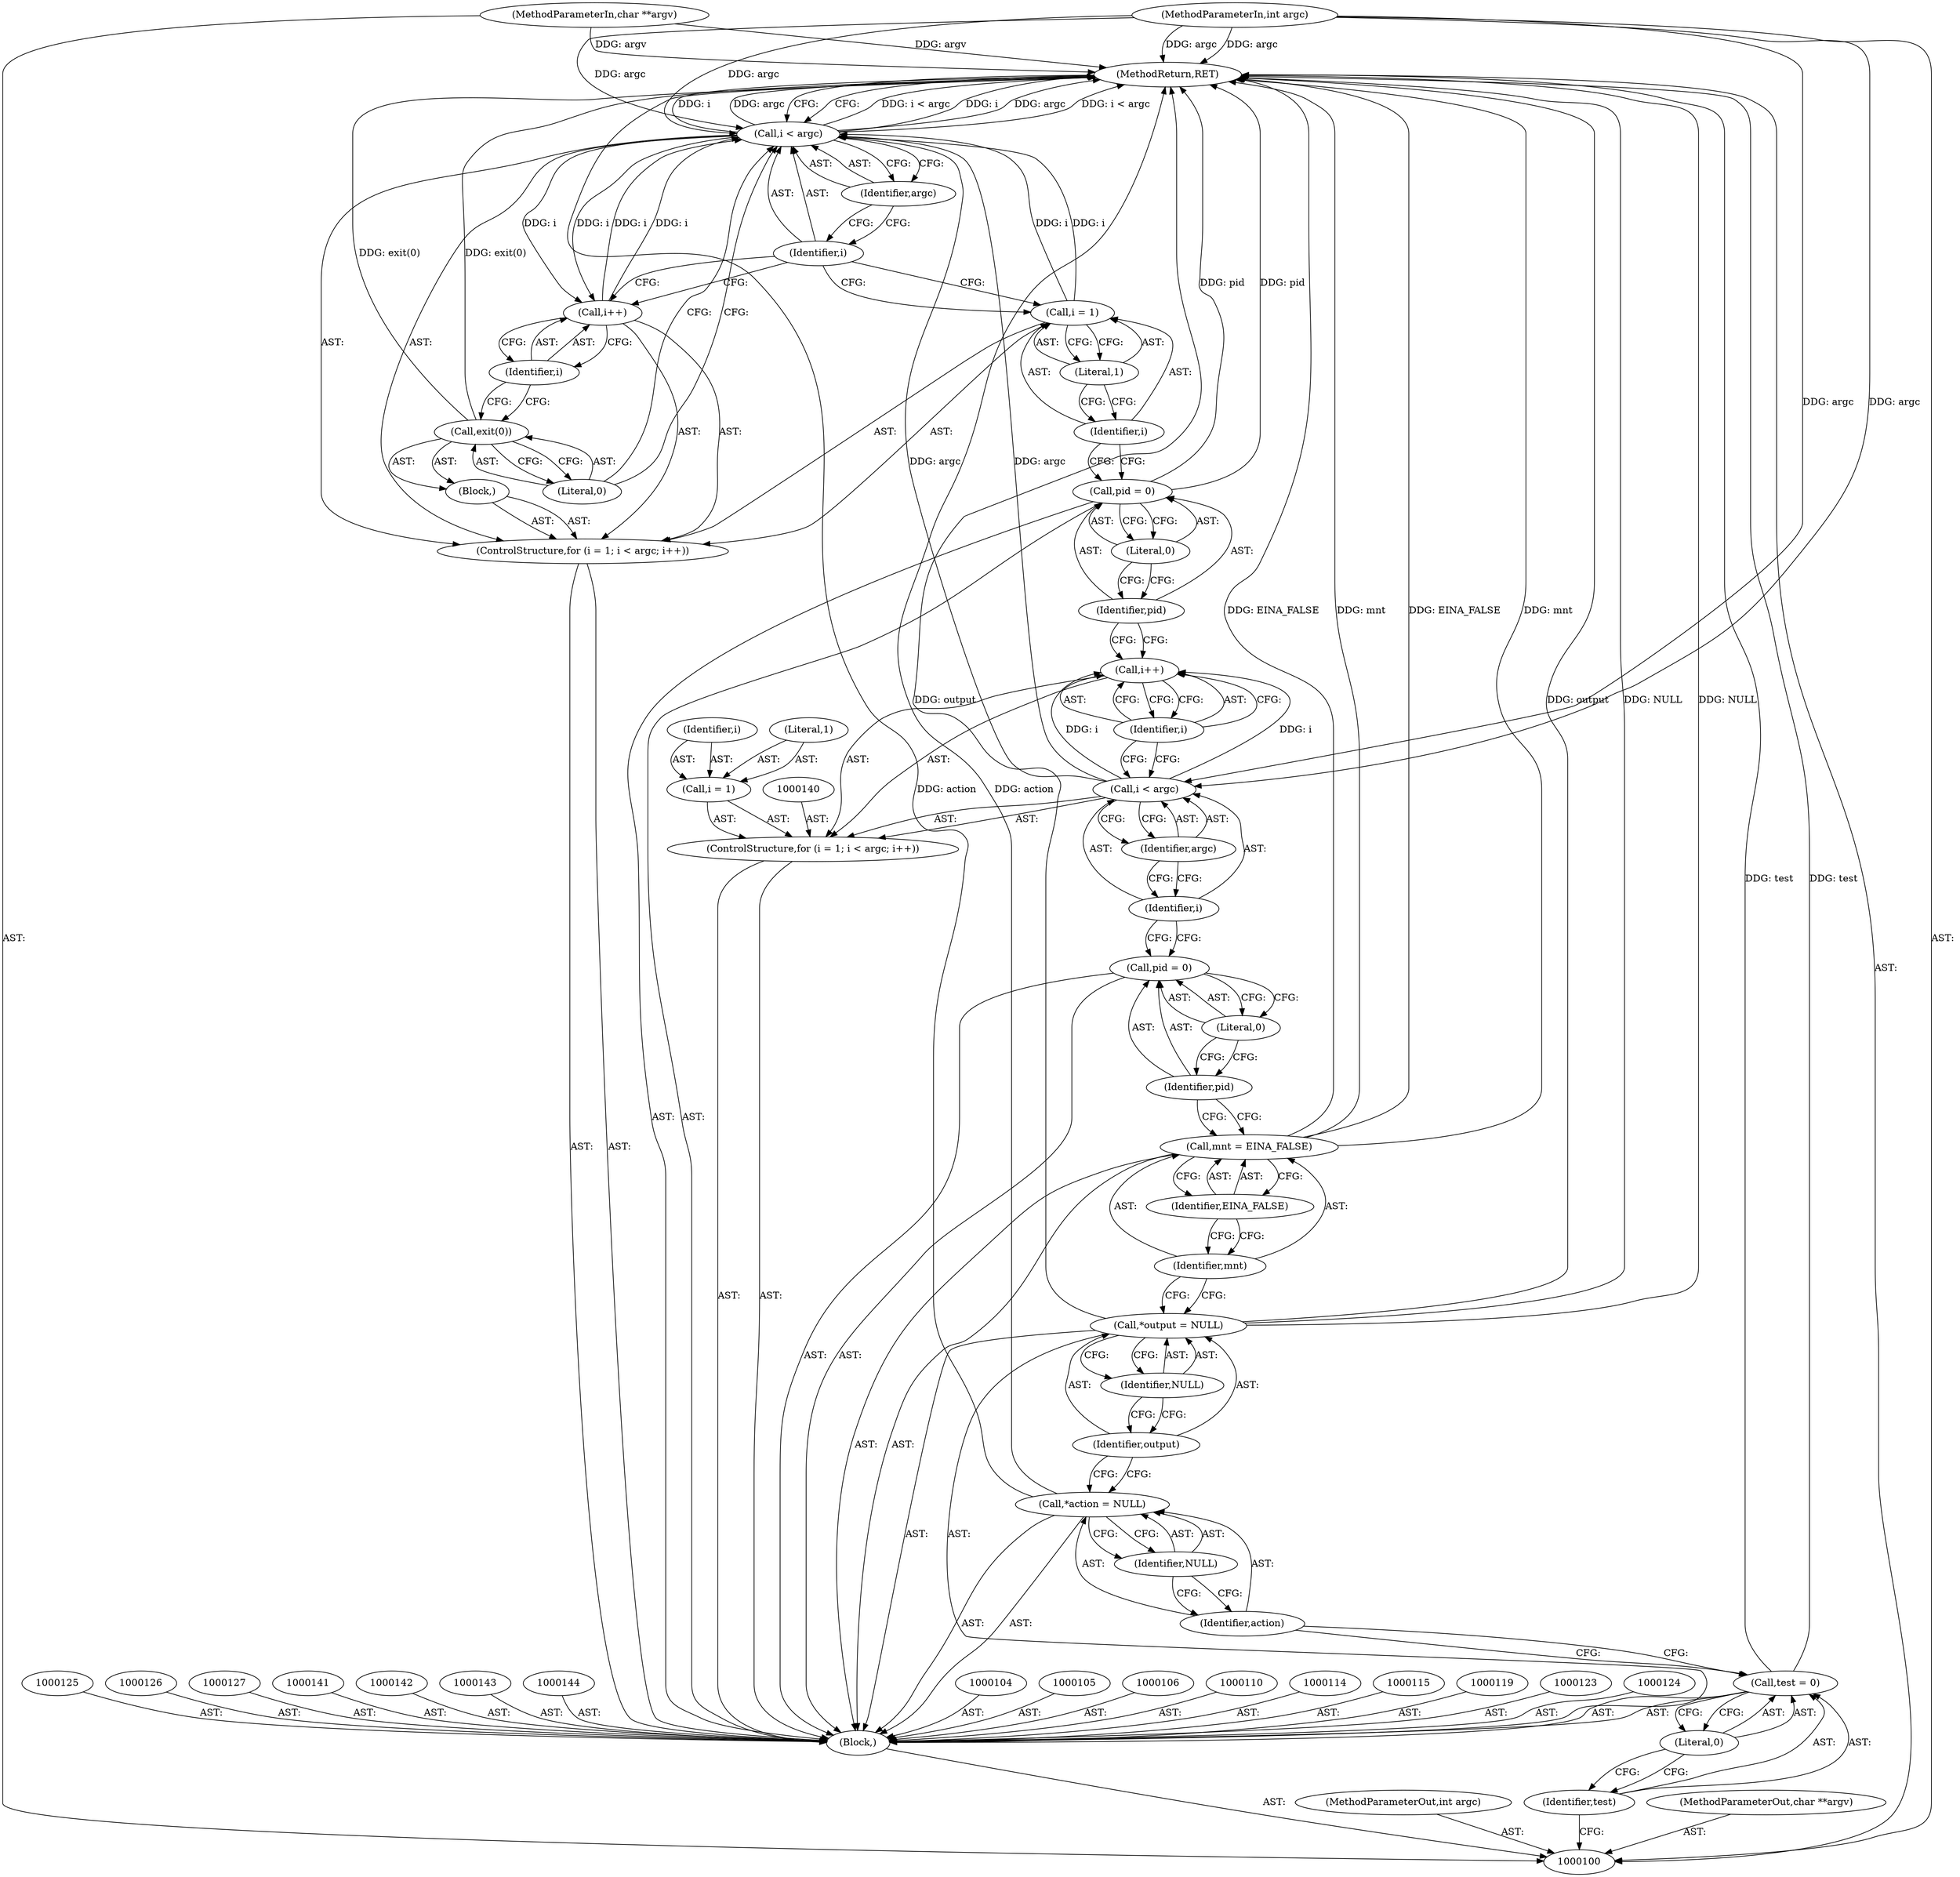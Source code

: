 digraph "1_enlightment_bb4a21e98656fe2c7d98ba2163e6defe9a630e2b_0" {
"1000160" [label="(MethodReturn,RET)"];
"1000101" [label="(MethodParameterIn,int argc)"];
"1000189" [label="(MethodParameterOut,int argc)"];
"1000130" [label="(Literal,0)"];
"1000128" [label="(Call,pid = 0)"];
"1000129" [label="(Identifier,pid)"];
"1000134" [label="(Literal,1)"];
"1000135" [label="(Call,i < argc)"];
"1000136" [label="(Identifier,i)"];
"1000137" [label="(Identifier,argc)"];
"1000138" [label="(Call,i++)"];
"1000139" [label="(Identifier,i)"];
"1000131" [label="(ControlStructure,for (i = 1; i < argc; i++))"];
"1000132" [label="(Call,i = 1)"];
"1000133" [label="(Identifier,i)"];
"1000147" [label="(Literal,0)"];
"1000145" [label="(Call,pid = 0)"];
"1000146" [label="(Identifier,pid)"];
"1000102" [label="(MethodParameterIn,char **argv)"];
"1000190" [label="(MethodParameterOut,char **argv)"];
"1000151" [label="(Literal,1)"];
"1000152" [label="(Call,i < argc)"];
"1000153" [label="(Identifier,i)"];
"1000154" [label="(Identifier,argc)"];
"1000155" [label="(Call,i++)"];
"1000156" [label="(Identifier,i)"];
"1000148" [label="(ControlStructure,for (i = 1; i < argc; i++))"];
"1000149" [label="(Call,i = 1)"];
"1000150" [label="(Identifier,i)"];
"1000157" [label="(Block,)"];
"1000158" [label="(Call,exit(0))"];
"1000159" [label="(Literal,0)"];
"1000103" [label="(Block,)"];
"1000109" [label="(Literal,0)"];
"1000107" [label="(Call,test = 0)"];
"1000108" [label="(Identifier,test)"];
"1000113" [label="(Identifier,NULL)"];
"1000111" [label="(Call,*action = NULL)"];
"1000112" [label="(Identifier,action)"];
"1000118" [label="(Identifier,NULL)"];
"1000116" [label="(Call,*output = NULL)"];
"1000117" [label="(Identifier,output)"];
"1000120" [label="(Call,mnt = EINA_FALSE)"];
"1000121" [label="(Identifier,mnt)"];
"1000122" [label="(Identifier,EINA_FALSE)"];
"1000160" -> "1000100"  [label="AST: "];
"1000160" -> "1000152"  [label="CFG: "];
"1000116" -> "1000160"  [label="DDG: output"];
"1000116" -> "1000160"  [label="DDG: NULL"];
"1000107" -> "1000160"  [label="DDG: test"];
"1000152" -> "1000160"  [label="DDG: i < argc"];
"1000152" -> "1000160"  [label="DDG: i"];
"1000152" -> "1000160"  [label="DDG: argc"];
"1000120" -> "1000160"  [label="DDG: mnt"];
"1000120" -> "1000160"  [label="DDG: EINA_FALSE"];
"1000145" -> "1000160"  [label="DDG: pid"];
"1000158" -> "1000160"  [label="DDG: exit(0)"];
"1000102" -> "1000160"  [label="DDG: argv"];
"1000111" -> "1000160"  [label="DDG: action"];
"1000101" -> "1000160"  [label="DDG: argc"];
"1000101" -> "1000100"  [label="AST: "];
"1000101" -> "1000160"  [label="DDG: argc"];
"1000101" -> "1000135"  [label="DDG: argc"];
"1000101" -> "1000152"  [label="DDG: argc"];
"1000189" -> "1000100"  [label="AST: "];
"1000130" -> "1000128"  [label="AST: "];
"1000130" -> "1000129"  [label="CFG: "];
"1000128" -> "1000130"  [label="CFG: "];
"1000128" -> "1000103"  [label="AST: "];
"1000128" -> "1000130"  [label="CFG: "];
"1000129" -> "1000128"  [label="AST: "];
"1000130" -> "1000128"  [label="AST: "];
"1000136" -> "1000128"  [label="CFG: "];
"1000129" -> "1000128"  [label="AST: "];
"1000129" -> "1000120"  [label="CFG: "];
"1000130" -> "1000129"  [label="CFG: "];
"1000134" -> "1000132"  [label="AST: "];
"1000135" -> "1000131"  [label="AST: "];
"1000135" -> "1000137"  [label="CFG: "];
"1000136" -> "1000135"  [label="AST: "];
"1000137" -> "1000135"  [label="AST: "];
"1000139" -> "1000135"  [label="CFG: "];
"1000101" -> "1000135"  [label="DDG: argc"];
"1000135" -> "1000138"  [label="DDG: i"];
"1000135" -> "1000152"  [label="DDG: argc"];
"1000136" -> "1000135"  [label="AST: "];
"1000136" -> "1000128"  [label="CFG: "];
"1000137" -> "1000136"  [label="CFG: "];
"1000137" -> "1000135"  [label="AST: "];
"1000137" -> "1000136"  [label="CFG: "];
"1000135" -> "1000137"  [label="CFG: "];
"1000138" -> "1000131"  [label="AST: "];
"1000138" -> "1000139"  [label="CFG: "];
"1000139" -> "1000138"  [label="AST: "];
"1000139" -> "1000138"  [label="CFG: "];
"1000146" -> "1000138"  [label="CFG: "];
"1000135" -> "1000138"  [label="DDG: i"];
"1000139" -> "1000138"  [label="AST: "];
"1000139" -> "1000135"  [label="CFG: "];
"1000139" -> "1000138"  [label="CFG: "];
"1000138" -> "1000139"  [label="CFG: "];
"1000131" -> "1000103"  [label="AST: "];
"1000132" -> "1000131"  [label="AST: "];
"1000135" -> "1000131"  [label="AST: "];
"1000138" -> "1000131"  [label="AST: "];
"1000140" -> "1000131"  [label="AST: "];
"1000132" -> "1000131"  [label="AST: "];
"1000133" -> "1000132"  [label="AST: "];
"1000134" -> "1000132"  [label="AST: "];
"1000133" -> "1000132"  [label="AST: "];
"1000147" -> "1000145"  [label="AST: "];
"1000147" -> "1000146"  [label="CFG: "];
"1000145" -> "1000147"  [label="CFG: "];
"1000145" -> "1000103"  [label="AST: "];
"1000145" -> "1000147"  [label="CFG: "];
"1000146" -> "1000145"  [label="AST: "];
"1000147" -> "1000145"  [label="AST: "];
"1000150" -> "1000145"  [label="CFG: "];
"1000145" -> "1000160"  [label="DDG: pid"];
"1000146" -> "1000145"  [label="AST: "];
"1000146" -> "1000138"  [label="CFG: "];
"1000147" -> "1000146"  [label="CFG: "];
"1000102" -> "1000100"  [label="AST: "];
"1000102" -> "1000160"  [label="DDG: argv"];
"1000190" -> "1000100"  [label="AST: "];
"1000151" -> "1000149"  [label="AST: "];
"1000151" -> "1000150"  [label="CFG: "];
"1000149" -> "1000151"  [label="CFG: "];
"1000152" -> "1000148"  [label="AST: "];
"1000152" -> "1000154"  [label="CFG: "];
"1000153" -> "1000152"  [label="AST: "];
"1000154" -> "1000152"  [label="AST: "];
"1000159" -> "1000152"  [label="CFG: "];
"1000160" -> "1000152"  [label="CFG: "];
"1000152" -> "1000160"  [label="DDG: i < argc"];
"1000152" -> "1000160"  [label="DDG: i"];
"1000152" -> "1000160"  [label="DDG: argc"];
"1000149" -> "1000152"  [label="DDG: i"];
"1000155" -> "1000152"  [label="DDG: i"];
"1000135" -> "1000152"  [label="DDG: argc"];
"1000101" -> "1000152"  [label="DDG: argc"];
"1000152" -> "1000155"  [label="DDG: i"];
"1000153" -> "1000152"  [label="AST: "];
"1000153" -> "1000149"  [label="CFG: "];
"1000153" -> "1000155"  [label="CFG: "];
"1000154" -> "1000153"  [label="CFG: "];
"1000154" -> "1000152"  [label="AST: "];
"1000154" -> "1000153"  [label="CFG: "];
"1000152" -> "1000154"  [label="CFG: "];
"1000155" -> "1000148"  [label="AST: "];
"1000155" -> "1000156"  [label="CFG: "];
"1000156" -> "1000155"  [label="AST: "];
"1000153" -> "1000155"  [label="CFG: "];
"1000155" -> "1000152"  [label="DDG: i"];
"1000152" -> "1000155"  [label="DDG: i"];
"1000156" -> "1000155"  [label="AST: "];
"1000156" -> "1000158"  [label="CFG: "];
"1000155" -> "1000156"  [label="CFG: "];
"1000148" -> "1000103"  [label="AST: "];
"1000149" -> "1000148"  [label="AST: "];
"1000152" -> "1000148"  [label="AST: "];
"1000155" -> "1000148"  [label="AST: "];
"1000157" -> "1000148"  [label="AST: "];
"1000149" -> "1000148"  [label="AST: "];
"1000149" -> "1000151"  [label="CFG: "];
"1000150" -> "1000149"  [label="AST: "];
"1000151" -> "1000149"  [label="AST: "];
"1000153" -> "1000149"  [label="CFG: "];
"1000149" -> "1000152"  [label="DDG: i"];
"1000150" -> "1000149"  [label="AST: "];
"1000150" -> "1000145"  [label="CFG: "];
"1000151" -> "1000150"  [label="CFG: "];
"1000157" -> "1000148"  [label="AST: "];
"1000158" -> "1000157"  [label="AST: "];
"1000158" -> "1000157"  [label="AST: "];
"1000158" -> "1000159"  [label="CFG: "];
"1000159" -> "1000158"  [label="AST: "];
"1000156" -> "1000158"  [label="CFG: "];
"1000158" -> "1000160"  [label="DDG: exit(0)"];
"1000159" -> "1000158"  [label="AST: "];
"1000159" -> "1000152"  [label="CFG: "];
"1000158" -> "1000159"  [label="CFG: "];
"1000103" -> "1000100"  [label="AST: "];
"1000104" -> "1000103"  [label="AST: "];
"1000105" -> "1000103"  [label="AST: "];
"1000106" -> "1000103"  [label="AST: "];
"1000107" -> "1000103"  [label="AST: "];
"1000110" -> "1000103"  [label="AST: "];
"1000111" -> "1000103"  [label="AST: "];
"1000114" -> "1000103"  [label="AST: "];
"1000115" -> "1000103"  [label="AST: "];
"1000116" -> "1000103"  [label="AST: "];
"1000119" -> "1000103"  [label="AST: "];
"1000120" -> "1000103"  [label="AST: "];
"1000123" -> "1000103"  [label="AST: "];
"1000124" -> "1000103"  [label="AST: "];
"1000125" -> "1000103"  [label="AST: "];
"1000126" -> "1000103"  [label="AST: "];
"1000127" -> "1000103"  [label="AST: "];
"1000128" -> "1000103"  [label="AST: "];
"1000131" -> "1000103"  [label="AST: "];
"1000141" -> "1000103"  [label="AST: "];
"1000142" -> "1000103"  [label="AST: "];
"1000143" -> "1000103"  [label="AST: "];
"1000144" -> "1000103"  [label="AST: "];
"1000145" -> "1000103"  [label="AST: "];
"1000148" -> "1000103"  [label="AST: "];
"1000109" -> "1000107"  [label="AST: "];
"1000109" -> "1000108"  [label="CFG: "];
"1000107" -> "1000109"  [label="CFG: "];
"1000107" -> "1000103"  [label="AST: "];
"1000107" -> "1000109"  [label="CFG: "];
"1000108" -> "1000107"  [label="AST: "];
"1000109" -> "1000107"  [label="AST: "];
"1000112" -> "1000107"  [label="CFG: "];
"1000107" -> "1000160"  [label="DDG: test"];
"1000108" -> "1000107"  [label="AST: "];
"1000108" -> "1000100"  [label="CFG: "];
"1000109" -> "1000108"  [label="CFG: "];
"1000113" -> "1000111"  [label="AST: "];
"1000113" -> "1000112"  [label="CFG: "];
"1000111" -> "1000113"  [label="CFG: "];
"1000111" -> "1000103"  [label="AST: "];
"1000111" -> "1000113"  [label="CFG: "];
"1000112" -> "1000111"  [label="AST: "];
"1000113" -> "1000111"  [label="AST: "];
"1000117" -> "1000111"  [label="CFG: "];
"1000111" -> "1000160"  [label="DDG: action"];
"1000112" -> "1000111"  [label="AST: "];
"1000112" -> "1000107"  [label="CFG: "];
"1000113" -> "1000112"  [label="CFG: "];
"1000118" -> "1000116"  [label="AST: "];
"1000118" -> "1000117"  [label="CFG: "];
"1000116" -> "1000118"  [label="CFG: "];
"1000116" -> "1000103"  [label="AST: "];
"1000116" -> "1000118"  [label="CFG: "];
"1000117" -> "1000116"  [label="AST: "];
"1000118" -> "1000116"  [label="AST: "];
"1000121" -> "1000116"  [label="CFG: "];
"1000116" -> "1000160"  [label="DDG: output"];
"1000116" -> "1000160"  [label="DDG: NULL"];
"1000117" -> "1000116"  [label="AST: "];
"1000117" -> "1000111"  [label="CFG: "];
"1000118" -> "1000117"  [label="CFG: "];
"1000120" -> "1000103"  [label="AST: "];
"1000120" -> "1000122"  [label="CFG: "];
"1000121" -> "1000120"  [label="AST: "];
"1000122" -> "1000120"  [label="AST: "];
"1000129" -> "1000120"  [label="CFG: "];
"1000120" -> "1000160"  [label="DDG: mnt"];
"1000120" -> "1000160"  [label="DDG: EINA_FALSE"];
"1000121" -> "1000120"  [label="AST: "];
"1000121" -> "1000116"  [label="CFG: "];
"1000122" -> "1000121"  [label="CFG: "];
"1000122" -> "1000120"  [label="AST: "];
"1000122" -> "1000121"  [label="CFG: "];
"1000120" -> "1000122"  [label="CFG: "];
}
